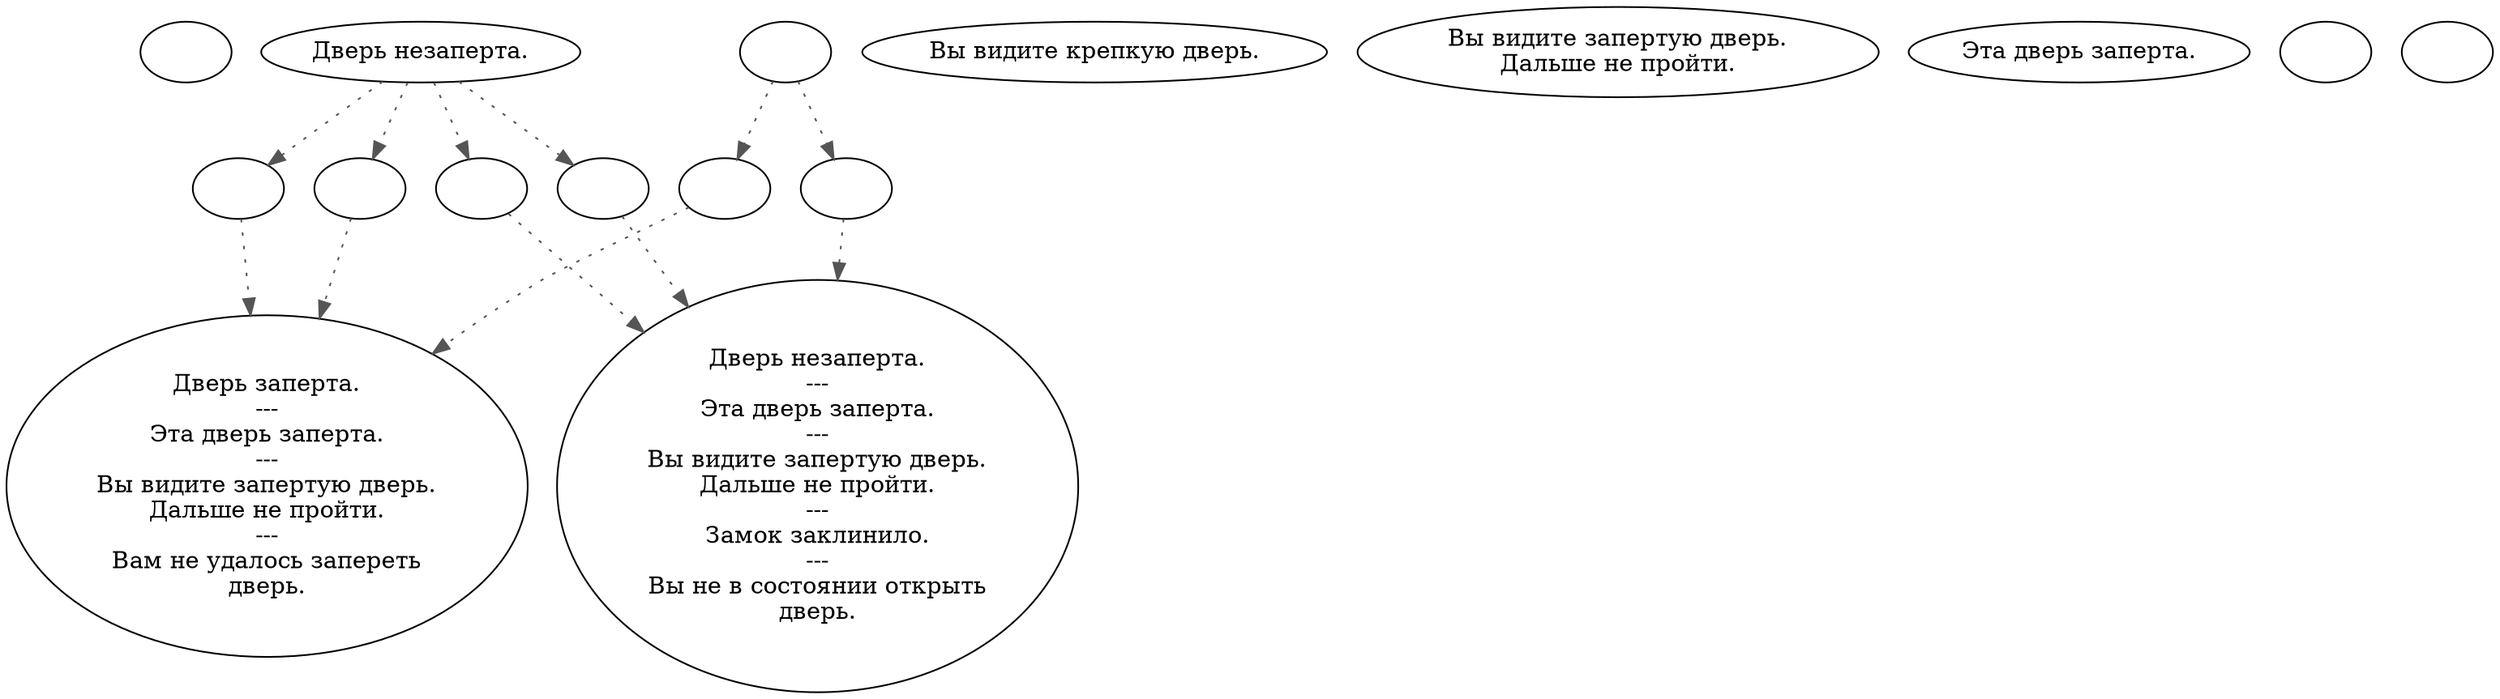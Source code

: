digraph epai9 {
  "start" [style=filled       fillcolor="#FFFFFF"       color="#000000"]
  "start" [label=""]
  "use_obj_on_p_proc" [style=filled       fillcolor="#FFFFFF"       color="#000000"]
  "use_obj_on_p_proc" -> "Lockpick_Lock" [style=dotted color="#555555"]
  "use_obj_on_p_proc" -> "Set_Lockpick_Lock" [style=dotted color="#555555"]
  "use_obj_on_p_proc" -> "Super_Lockpick_Lock" [style=dotted color="#555555"]
  "use_obj_on_p_proc" -> "Super_Set_Lockpick_Lock" [style=dotted color="#555555"]
  "use_obj_on_p_proc" [label="Дверь незаперта."]
  "look_at_p_proc" [style=filled       fillcolor="#FFFFFF"       color="#000000"]
  "look_at_p_proc" [label="Вы видите крепкую дверь."]
  "description_p_proc" [style=filled       fillcolor="#FFFFFF"       color="#000000"]
  "description_p_proc" [label="Вы видите запертую дверь.\nДальше не пройти."]
  "use_p_proc" [style=filled       fillcolor="#FFFFFF"       color="#000000"]
  "use_p_proc" [label="Эта дверь заперта."]
  "destroy_p_proc" [style=filled       fillcolor="#FFFFFF"       color="#000000"]
  "destroy_p_proc" [label=""]
  "damage_p_proc" [style=filled       fillcolor="#FFFFFF"       color="#000000"]
  "damage_p_proc" [label=""]
  "Unlock_Lock" [style=filled       fillcolor="#FFFFFF"       color="#000000"]
  "Unlock_Lock" -> "Lockpick_Door" [style=dotted color="#555555"]
  "Unlock_Lock" [label=""]
  "Lockpick_Lock" [style=filled       fillcolor="#FFFFFF"       color="#000000"]
  "Lockpick_Lock" -> "Lockpick_Door" [style=dotted color="#555555"]
  "Lockpick_Lock" [label=""]
  "Lockpick_Door" [style=filled       fillcolor="#FFFFFF"       color="#000000"]
  "Lockpick_Door" [label="Дверь незаперта.\n---\nЭта дверь заперта.\n---\nВы видите запертую дверь.\nДальше не пройти.\n---\nЗамок заклинило.\n---\nВы не в состоянии открыть\nдверь."]
  "Super_Lockpick_Lock" [style=filled       fillcolor="#FFFFFF"       color="#000000"]
  "Super_Lockpick_Lock" -> "Lockpick_Door" [style=dotted color="#555555"]
  "Super_Lockpick_Lock" [label=""]
  "Lock_Door" [style=filled       fillcolor="#FFFFFF"       color="#000000"]
  "Lock_Door" [label="Дверь заперта.\n---\nЭта дверь заперта.\n---\nВы видите запертую дверь.\nДальше не пройти.\n---\nВам не удалось запереть\nдверь."]
  "Set_Lock" [style=filled       fillcolor="#FFFFFF"       color="#000000"]
  "Set_Lock" -> "Lock_Door" [style=dotted color="#555555"]
  "Set_Lock" [label=""]
  "Set_Lockpick_Lock" [style=filled       fillcolor="#FFFFFF"       color="#000000"]
  "Set_Lockpick_Lock" -> "Lock_Door" [style=dotted color="#555555"]
  "Set_Lockpick_Lock" [label=""]
  "Super_Set_Lockpick_Lock" [style=filled       fillcolor="#FFFFFF"       color="#000000"]
  "Super_Set_Lockpick_Lock" -> "Lock_Door" [style=dotted color="#555555"]
  "Super_Set_Lockpick_Lock" [label=""]
  "use_skill_on_p_proc" [style=filled       fillcolor="#FFFFFF"       color="#000000"]
  "use_skill_on_p_proc" -> "Unlock_Lock" [style=dotted color="#555555"]
  "use_skill_on_p_proc" -> "Set_Lock" [style=dotted color="#555555"]
  "use_skill_on_p_proc" [label=""]
}
